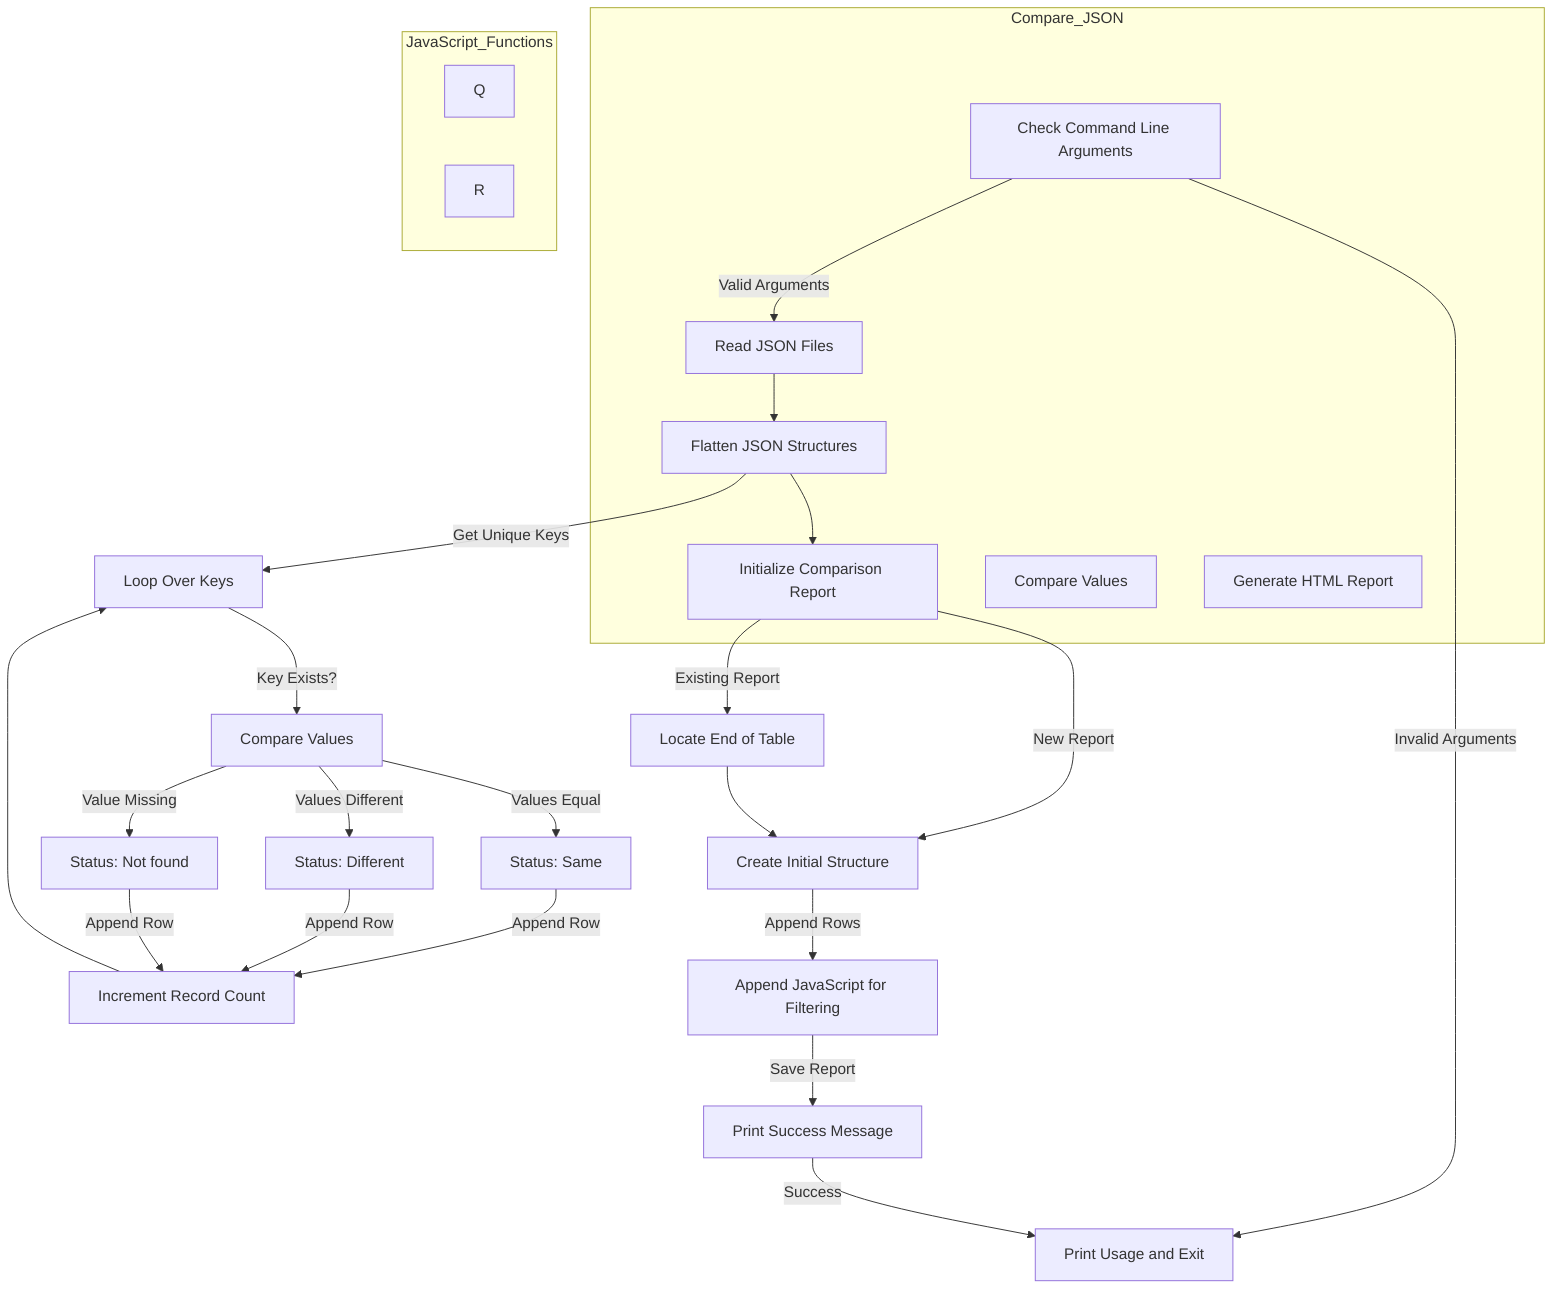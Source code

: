 flowchart TD

    subgraph Compare_JSON
        A[Check Command Line Arguments]
        B[Read JSON Files]
        C[Flatten JSON Structures]
        D[Initialize Comparison Report]
        E[Compare Values]
        F[Generate HTML Report]
    end

    A -->|Valid Arguments| B
    A -->|Invalid Arguments| Z[Print Usage and Exit]

    B --> C
    C --> D

    D -->|Existing Report| G[Locate End of Table]
    D -->|New Report| H[Create Initial Structure]

    G --> H

    C -->|Get Unique Keys| I[Loop Over Keys]

    I -->|Key Exists?| J[Compare Values]
    J -->|Values Equal| K[Status: Same]
    J -->|Values Different| L[Status: Different]
    J -->|Value Missing| M[Status: Not found]

    K -->|Append Row| N[Increment Record Count]
    L -->|Append Row| N
    M -->|Append Row| N

    N --> I

    H -->|Append Rows| O[Append JavaScript for Filtering]

    O -->|Save Report| P[Print Success Message]

    subgraph JavaScript_Functions
        Q
        R
    end

    P -->|Success| Z